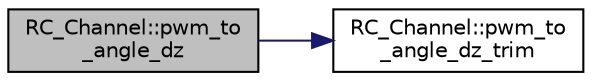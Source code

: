 digraph "RC_Channel::pwm_to_angle_dz"
{
 // INTERACTIVE_SVG=YES
  edge [fontname="Helvetica",fontsize="10",labelfontname="Helvetica",labelfontsize="10"];
  node [fontname="Helvetica",fontsize="10",shape=record];
  rankdir="LR";
  Node1 [label="RC_Channel::pwm_to\l_angle_dz",height=0.2,width=0.4,color="black", fillcolor="grey75", style="filled", fontcolor="black"];
  Node1 -> Node2 [color="midnightblue",fontsize="10",style="solid",fontname="Helvetica"];
  Node2 [label="RC_Channel::pwm_to\l_angle_dz_trim",height=0.2,width=0.4,color="black", fillcolor="white", style="filled",URL="$classRC__Channel.html#a59cc8a34225be7627bb9aead4d719b24"];
}
